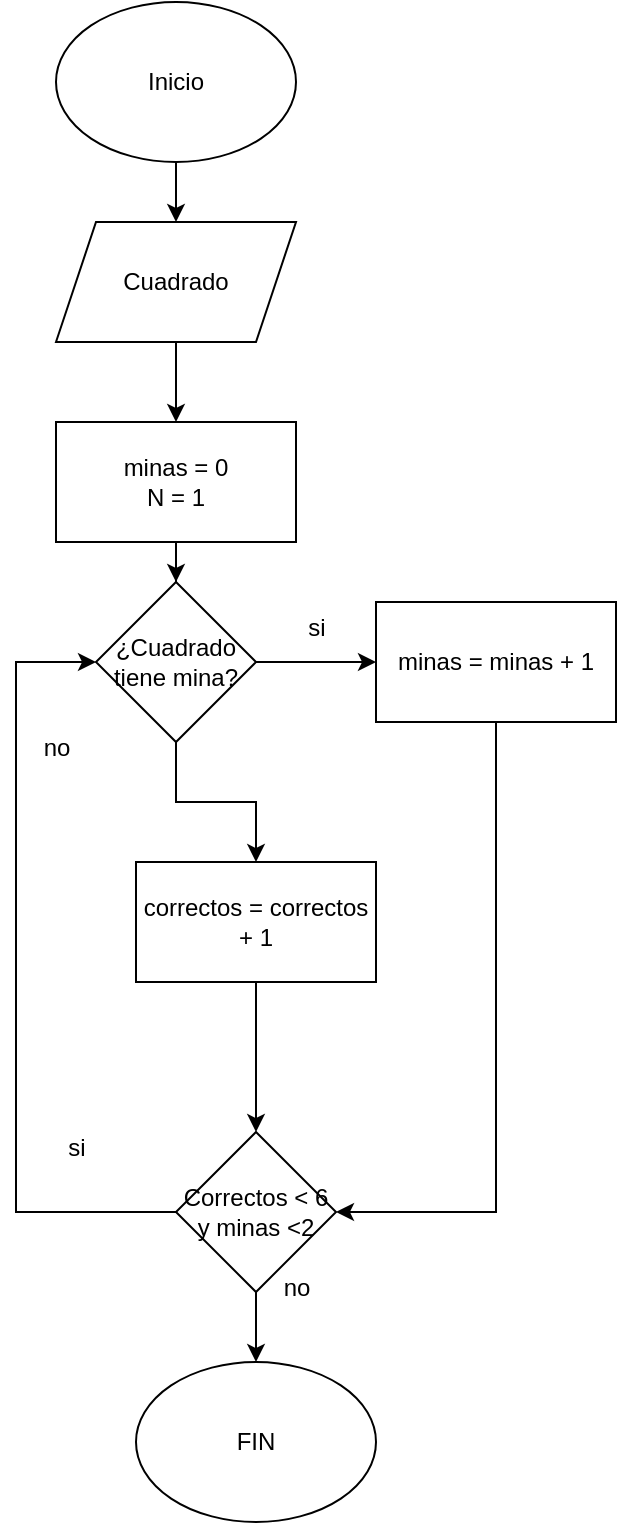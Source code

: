 <mxfile version="23.1.5" type="device">
  <diagram name="Página-1" id="xMRzm-1GF4hmd6Lma6-b">
    <mxGraphModel dx="880" dy="460" grid="1" gridSize="10" guides="1" tooltips="1" connect="1" arrows="1" fold="1" page="1" pageScale="1" pageWidth="827" pageHeight="1169" math="0" shadow="0">
      <root>
        <mxCell id="0" />
        <mxCell id="1" parent="0" />
        <mxCell id="L4uUK_mKm2GiyPWhV_B0-3" value="" style="edgeStyle=orthogonalEdgeStyle;rounded=0;orthogonalLoop=1;jettySize=auto;html=1;" edge="1" parent="1" source="L4uUK_mKm2GiyPWhV_B0-1" target="L4uUK_mKm2GiyPWhV_B0-2">
          <mxGeometry relative="1" as="geometry" />
        </mxCell>
        <mxCell id="L4uUK_mKm2GiyPWhV_B0-1" value="Inicio" style="ellipse;whiteSpace=wrap;html=1;" vertex="1" parent="1">
          <mxGeometry x="310" y="20" width="120" height="80" as="geometry" />
        </mxCell>
        <mxCell id="L4uUK_mKm2GiyPWhV_B0-5" value="" style="edgeStyle=orthogonalEdgeStyle;rounded=0;orthogonalLoop=1;jettySize=auto;html=1;" edge="1" parent="1" source="L4uUK_mKm2GiyPWhV_B0-2" target="L4uUK_mKm2GiyPWhV_B0-4">
          <mxGeometry relative="1" as="geometry" />
        </mxCell>
        <mxCell id="L4uUK_mKm2GiyPWhV_B0-2" value="Cuadrado" style="shape=parallelogram;perimeter=parallelogramPerimeter;whiteSpace=wrap;html=1;fixedSize=1;" vertex="1" parent="1">
          <mxGeometry x="310" y="130" width="120" height="60" as="geometry" />
        </mxCell>
        <mxCell id="L4uUK_mKm2GiyPWhV_B0-8" value="" style="edgeStyle=orthogonalEdgeStyle;rounded=0;orthogonalLoop=1;jettySize=auto;html=1;" edge="1" parent="1" source="L4uUK_mKm2GiyPWhV_B0-4" target="L4uUK_mKm2GiyPWhV_B0-7">
          <mxGeometry relative="1" as="geometry" />
        </mxCell>
        <mxCell id="L4uUK_mKm2GiyPWhV_B0-4" value="minas = 0&lt;br&gt;N = 1" style="whiteSpace=wrap;html=1;" vertex="1" parent="1">
          <mxGeometry x="310" y="230" width="120" height="60" as="geometry" />
        </mxCell>
        <mxCell id="L4uUK_mKm2GiyPWhV_B0-10" value="" style="edgeStyle=orthogonalEdgeStyle;rounded=0;orthogonalLoop=1;jettySize=auto;html=1;" edge="1" parent="1" source="L4uUK_mKm2GiyPWhV_B0-7" target="L4uUK_mKm2GiyPWhV_B0-9">
          <mxGeometry relative="1" as="geometry" />
        </mxCell>
        <mxCell id="L4uUK_mKm2GiyPWhV_B0-20" style="edgeStyle=orthogonalEdgeStyle;rounded=0;orthogonalLoop=1;jettySize=auto;html=1;entryX=0.5;entryY=0;entryDx=0;entryDy=0;" edge="1" parent="1" source="L4uUK_mKm2GiyPWhV_B0-7" target="L4uUK_mKm2GiyPWhV_B0-11">
          <mxGeometry relative="1" as="geometry" />
        </mxCell>
        <mxCell id="L4uUK_mKm2GiyPWhV_B0-7" value="¿Cuadrado tiene mina?" style="rhombus;whiteSpace=wrap;html=1;" vertex="1" parent="1">
          <mxGeometry x="330" y="310" width="80" height="80" as="geometry" />
        </mxCell>
        <mxCell id="L4uUK_mKm2GiyPWhV_B0-24" style="edgeStyle=orthogonalEdgeStyle;rounded=0;orthogonalLoop=1;jettySize=auto;html=1;" edge="1" parent="1" source="L4uUK_mKm2GiyPWhV_B0-9" target="L4uUK_mKm2GiyPWhV_B0-13">
          <mxGeometry relative="1" as="geometry">
            <Array as="points">
              <mxPoint x="530" y="625" />
            </Array>
          </mxGeometry>
        </mxCell>
        <mxCell id="L4uUK_mKm2GiyPWhV_B0-9" value="minas = minas + 1" style="whiteSpace=wrap;html=1;" vertex="1" parent="1">
          <mxGeometry x="470" y="320" width="120" height="60" as="geometry" />
        </mxCell>
        <mxCell id="L4uUK_mKm2GiyPWhV_B0-14" value="" style="edgeStyle=orthogonalEdgeStyle;rounded=0;orthogonalLoop=1;jettySize=auto;html=1;" edge="1" parent="1" source="L4uUK_mKm2GiyPWhV_B0-11" target="L4uUK_mKm2GiyPWhV_B0-13">
          <mxGeometry relative="1" as="geometry" />
        </mxCell>
        <mxCell id="L4uUK_mKm2GiyPWhV_B0-11" value="correctos = correctos + 1" style="whiteSpace=wrap;html=1;" vertex="1" parent="1">
          <mxGeometry x="350" y="450" width="120" height="60" as="geometry" />
        </mxCell>
        <mxCell id="L4uUK_mKm2GiyPWhV_B0-15" style="edgeStyle=orthogonalEdgeStyle;rounded=0;orthogonalLoop=1;jettySize=auto;html=1;entryX=0;entryY=0.5;entryDx=0;entryDy=0;" edge="1" parent="1" source="L4uUK_mKm2GiyPWhV_B0-13" target="L4uUK_mKm2GiyPWhV_B0-7">
          <mxGeometry relative="1" as="geometry">
            <Array as="points">
              <mxPoint x="290" y="625" />
              <mxPoint x="290" y="350" />
            </Array>
          </mxGeometry>
        </mxCell>
        <mxCell id="L4uUK_mKm2GiyPWhV_B0-22" value="" style="edgeStyle=orthogonalEdgeStyle;rounded=0;orthogonalLoop=1;jettySize=auto;html=1;" edge="1" parent="1" source="L4uUK_mKm2GiyPWhV_B0-13" target="L4uUK_mKm2GiyPWhV_B0-21">
          <mxGeometry relative="1" as="geometry" />
        </mxCell>
        <mxCell id="L4uUK_mKm2GiyPWhV_B0-13" value="Correctos &amp;lt; 6 y minas &amp;lt;2" style="rhombus;whiteSpace=wrap;html=1;" vertex="1" parent="1">
          <mxGeometry x="370" y="585" width="80" height="80" as="geometry" />
        </mxCell>
        <mxCell id="L4uUK_mKm2GiyPWhV_B0-16" value="si" style="text;html=1;align=center;verticalAlign=middle;resizable=0;points=[];autosize=1;strokeColor=none;fillColor=none;" vertex="1" parent="1">
          <mxGeometry x="425" y="318" width="30" height="30" as="geometry" />
        </mxCell>
        <mxCell id="L4uUK_mKm2GiyPWhV_B0-17" value="no" style="text;html=1;align=center;verticalAlign=middle;resizable=0;points=[];autosize=1;strokeColor=none;fillColor=none;" vertex="1" parent="1">
          <mxGeometry x="290" y="378" width="40" height="30" as="geometry" />
        </mxCell>
        <mxCell id="L4uUK_mKm2GiyPWhV_B0-19" value="si" style="text;html=1;align=center;verticalAlign=middle;resizable=0;points=[];autosize=1;strokeColor=none;fillColor=none;" vertex="1" parent="1">
          <mxGeometry x="305" y="578" width="30" height="30" as="geometry" />
        </mxCell>
        <mxCell id="L4uUK_mKm2GiyPWhV_B0-21" value="FIN" style="ellipse;whiteSpace=wrap;html=1;" vertex="1" parent="1">
          <mxGeometry x="350" y="700" width="120" height="80" as="geometry" />
        </mxCell>
        <mxCell id="L4uUK_mKm2GiyPWhV_B0-23" value="no" style="text;html=1;align=center;verticalAlign=middle;resizable=0;points=[];autosize=1;strokeColor=none;fillColor=none;" vertex="1" parent="1">
          <mxGeometry x="410" y="648" width="40" height="30" as="geometry" />
        </mxCell>
      </root>
    </mxGraphModel>
  </diagram>
</mxfile>
